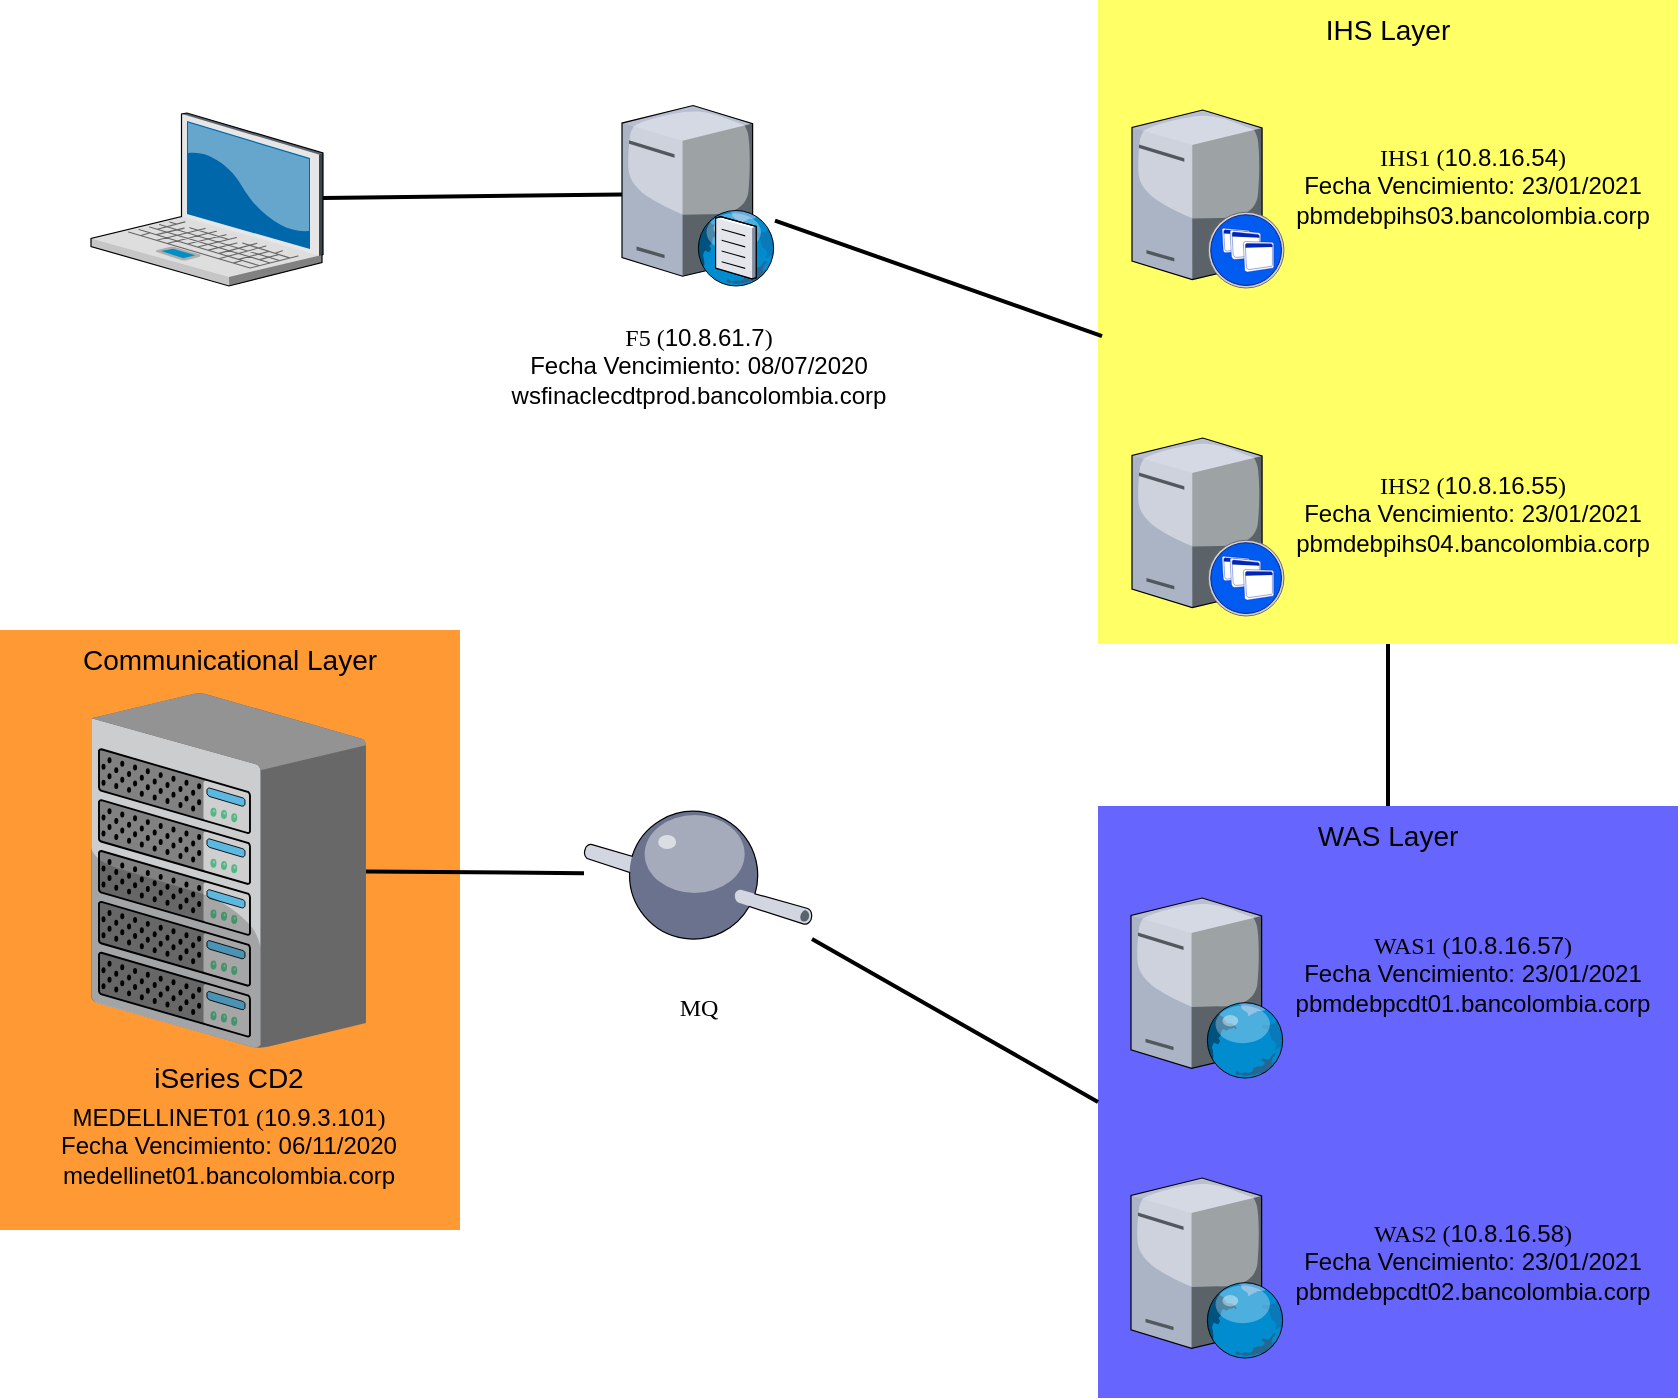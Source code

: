 <mxfile version="10.7.1" type="github"><diagram name="Page-1" id="e3a06f82-3646-2815-327d-82caf3d4e204"><mxGraphModel dx="1080" dy="484" grid="1" gridSize="10" guides="1" tooltips="1" connect="1" arrows="1" fold="1" page="1" pageScale="1.5" pageWidth="1169" pageHeight="826" background="none" math="0" shadow="0"><root><mxCell id="0" style=";html=1;"/><mxCell id="1" style=";html=1;" parent="0"/><mxCell id="UGuhCJuKFUc0XKI-UT0f-1" value="Communicational Layer&lt;br&gt;" style="whiteSpace=wrap;html=1;fillColor=#FF9933;fontSize=14;strokeColor=none;verticalAlign=top;" parent="1" vertex="1"><mxGeometry x="71" y="416" width="230" height="300" as="geometry"/></mxCell><mxCell id="CNe0xP8BEubPnk2KXXH0-17" value="WAS Layer&lt;br&gt;" style="whiteSpace=wrap;html=1;fillColor=#6666FF;fontSize=14;strokeColor=none;verticalAlign=top;" parent="1" vertex="1"><mxGeometry x="620" y="504" width="290" height="296" as="geometry"/></mxCell><mxCell id="6a7d8f32e03d9370-59" value="IHS Layer&lt;br&gt;" style="whiteSpace=wrap;html=1;fillColor=#FFFF66;fontSize=14;strokeColor=none;verticalAlign=top;" parent="1" vertex="1"><mxGeometry x="620" y="101" width="290" height="322" as="geometry"/></mxCell><mxCell id="6a7d8f32e03d9370-36" style="edgeStyle=none;rounded=0;html=1;startSize=10;endSize=10;jettySize=auto;orthogonalLoop=1;fontSize=14;endArrow=none;endFill=0;strokeWidth=2;" parent="1" source="6a7d8f32e03d9370-1" target="CNe0xP8BEubPnk2KXXH0-12" edge="1"><mxGeometry relative="1" as="geometry"><mxPoint x="382" y="200.544" as="targetPoint"/></mxGeometry></mxCell><mxCell id="6a7d8f32e03d9370-1" value="" style="verticalLabelPosition=bottom;aspect=fixed;html=1;verticalAlign=top;strokeColor=none;shape=mxgraph.citrix.laptop_2;fillColor=#66B2FF;gradientColor=#0066CC;fontSize=14;" parent="1" vertex="1"><mxGeometry x="116.5" y="157.5" width="116" height="86.5" as="geometry"/></mxCell><mxCell id="6a7d8f32e03d9370-11" value="" style="verticalLabelPosition=bottom;aspect=fixed;html=1;verticalAlign=top;strokeColor=none;shape=mxgraph.citrix.xenapp_server;fillColor=#66B2FF;gradientColor=#0066CC;fontSize=14;" parent="1" vertex="1"><mxGeometry x="637.0" y="320" width="76" height="89" as="geometry"/></mxCell><mxCell id="6a7d8f32e03d9370-12" value="" style="verticalLabelPosition=bottom;aspect=fixed;html=1;verticalAlign=top;strokeColor=none;shape=mxgraph.citrix.xenapp_server;fillColor=#66B2FF;gradientColor=#0066CC;fontSize=14;" parent="1" vertex="1"><mxGeometry x="637.0" y="156" width="76" height="89" as="geometry"/></mxCell><mxCell id="6a7d8f32e03d9370-16" value="iSeries CD2&lt;br&gt;&lt;br&gt;" style="verticalLabelPosition=bottom;aspect=fixed;html=1;verticalAlign=top;strokeColor=none;shape=mxgraph.citrix.chassis;fillColor=#66B2FF;gradientColor=#0066CC;fontSize=14;" parent="1" vertex="1"><mxGeometry x="116.5" y="447.5" width="137.5" height="177.5" as="geometry"/></mxCell><mxCell id="CNe0xP8BEubPnk2KXXH0-1" value="&lt;font face=&quot;Georgia&quot;&gt;F5 (&lt;/font&gt;&lt;span&gt;10.8.61.7&lt;/span&gt;&lt;font face=&quot;Georgia&quot;&gt;)&lt;br&gt;&lt;/font&gt;&lt;span&gt;Fecha Vencimiento: 08/07/2020&lt;br&gt;&lt;/span&gt;wsfinaclecdtprod.bancolombia.corp&lt;br&gt;&lt;br&gt;" style="text;html=1;strokeColor=none;fillColor=none;align=center;verticalAlign=middle;whiteSpace=wrap;rounded=0;" parent="1" vertex="1"><mxGeometry x="327.5" y="262" width="185" height="58" as="geometry"/></mxCell><mxCell id="CNe0xP8BEubPnk2KXXH0-7" style="edgeStyle=none;rounded=0;html=1;startSize=10;endSize=10;jettySize=auto;orthogonalLoop=1;fontSize=14;endArrow=none;endFill=0;strokeWidth=2;entryX=0.007;entryY=0.522;entryDx=0;entryDy=0;entryPerimeter=0;" parent="1" source="CNe0xP8BEubPnk2KXXH0-12" target="6a7d8f32e03d9370-59" edge="1"><mxGeometry relative="1" as="geometry"><mxPoint x="460" y="200" as="sourcePoint"/><mxPoint x="619" y="198" as="targetPoint"/></mxGeometry></mxCell><mxCell id="CNe0xP8BEubPnk2KXXH0-8" value="&lt;font face=&quot;Georgia&quot;&gt;IHS2 (&lt;/font&gt;&lt;span&gt;10.8.16.55&lt;/span&gt;&lt;font face=&quot;Georgia&quot;&gt;)&lt;br&gt;&lt;/font&gt;&lt;span&gt;Fecha Vencimiento:&amp;nbsp;&lt;/span&gt;&lt;span title=&quot;23/01/2021&quot;&gt;23/01/2021&lt;br&gt;&lt;/span&gt;pbmdebpihs04.bancolombia.corp&lt;br&gt;&lt;br&gt;" style="text;html=1;strokeColor=none;fillColor=none;align=center;verticalAlign=middle;whiteSpace=wrap;rounded=0;" parent="1" vertex="1"><mxGeometry x="715" y="335.5" width="185" height="58" as="geometry"/></mxCell><mxCell id="CNe0xP8BEubPnk2KXXH0-9" value="&lt;font face=&quot;Georgia&quot;&gt;IHS1 (&lt;/font&gt;10.8.16.54&lt;font face=&quot;Georgia&quot;&gt;)&lt;br&gt;&lt;/font&gt;&lt;span&gt;Fecha Vencimiento:&amp;nbsp;&lt;/span&gt;&lt;span title=&quot;23/01/2021&quot;&gt;23/01/2021&lt;br&gt;&lt;/span&gt;pbmdebpihs03.bancolombia.corp&lt;br&gt;&lt;br&gt;" style="text;html=1;strokeColor=none;fillColor=none;align=center;verticalAlign=middle;whiteSpace=wrap;rounded=0;" parent="1" vertex="1"><mxGeometry x="715" y="171.5" width="185" height="58" as="geometry"/></mxCell><mxCell id="CNe0xP8BEubPnk2KXXH0-12" value="" style="verticalLabelPosition=bottom;aspect=fixed;html=1;verticalAlign=top;strokeColor=none;align=center;outlineConnect=0;shape=mxgraph.citrix.dns_server;" parent="1" vertex="1"><mxGeometry x="382" y="151.5" width="76.5" height="92.5" as="geometry"/></mxCell><mxCell id="CNe0xP8BEubPnk2KXXH0-15" value="" style="verticalLabelPosition=bottom;aspect=fixed;html=1;verticalAlign=top;strokeColor=none;align=center;outlineConnect=0;shape=mxgraph.citrix.web_server;" parent="1" vertex="1"><mxGeometry x="636.5" y="690" width="76.5" height="90" as="geometry"/></mxCell><mxCell id="CNe0xP8BEubPnk2KXXH0-16" value="" style="verticalLabelPosition=bottom;aspect=fixed;html=1;verticalAlign=top;strokeColor=none;align=center;outlineConnect=0;shape=mxgraph.citrix.web_server;" parent="1" vertex="1"><mxGeometry x="636.5" y="550" width="76.5" height="90" as="geometry"/></mxCell><mxCell id="CNe0xP8BEubPnk2KXXH0-18" value="&lt;font face=&quot;Georgia&quot;&gt;WAS1 (&lt;/font&gt;10.8.16.57&lt;font face=&quot;Georgia&quot;&gt;)&lt;br&gt;&lt;/font&gt;&lt;span&gt;Fecha Vencimiento:&amp;nbsp;&lt;/span&gt;&lt;span title=&quot;23/01/2021&quot;&gt;23/01/2021&lt;br&gt;&lt;/span&gt;pbmdebpcdt01.bancolombia.corp&lt;br&gt;&lt;br&gt;" style="text;html=1;strokeColor=none;fillColor=none;align=center;verticalAlign=middle;whiteSpace=wrap;rounded=0;" parent="1" vertex="1"><mxGeometry x="715" y="566" width="185" height="58" as="geometry"/></mxCell><mxCell id="CNe0xP8BEubPnk2KXXH0-19" value="&lt;font face=&quot;Georgia&quot;&gt;WAS2 (&lt;/font&gt;10.8.16.58&lt;font face=&quot;Georgia&quot;&gt;)&lt;br&gt;&lt;/font&gt;&lt;span&gt;Fecha Vencimiento:&amp;nbsp;&lt;/span&gt;&lt;span title=&quot;23/01/2021&quot;&gt;23/01/2021&lt;br&gt;&lt;/span&gt;pbmdebpcdt02.bancolombia.corp&lt;br&gt;&lt;br&gt;" style="text;html=1;strokeColor=none;fillColor=none;align=center;verticalAlign=middle;whiteSpace=wrap;rounded=0;" parent="1" vertex="1"><mxGeometry x="715" y="710" width="185" height="58" as="geometry"/></mxCell><mxCell id="CNe0xP8BEubPnk2KXXH0-20" style="edgeStyle=none;rounded=0;html=1;startSize=10;endSize=10;jettySize=auto;orthogonalLoop=1;fontSize=14;endArrow=none;endFill=0;strokeWidth=2;entryX=0.5;entryY=0;entryDx=0;entryDy=0;exitX=0.5;exitY=1;exitDx=0;exitDy=0;" parent="1" source="6a7d8f32e03d9370-59" target="CNe0xP8BEubPnk2KXXH0-17" edge="1"><mxGeometry relative="1" as="geometry"><mxPoint x="911" y="278" as="sourcePoint"/><mxPoint x="1082.5" y="507.5" as="targetPoint"/></mxGeometry></mxCell><mxCell id="CNe0xP8BEubPnk2KXXH0-23" value="" style="verticalLabelPosition=bottom;aspect=fixed;html=1;verticalAlign=top;strokeColor=none;align=center;outlineConnect=0;shape=mxgraph.citrix.middleware;fillColor=#FFFF66;" parent="1" vertex="1"><mxGeometry x="363" y="504" width="114" height="68" as="geometry"/></mxCell><mxCell id="CNe0xP8BEubPnk2KXXH0-24" style="edgeStyle=none;rounded=0;html=1;startSize=10;endSize=10;jettySize=auto;orthogonalLoop=1;fontSize=14;endArrow=none;endFill=0;strokeWidth=2;entryX=0;entryY=0.5;entryDx=0;entryDy=0;" parent="1" source="CNe0xP8BEubPnk2KXXH0-23" target="CNe0xP8BEubPnk2KXXH0-17" edge="1"><mxGeometry relative="1" as="geometry"><mxPoint x="468.5" y="221.258" as="sourcePoint"/><mxPoint x="632" y="279" as="targetPoint"/><Array as="points"/></mxGeometry></mxCell><mxCell id="CNe0xP8BEubPnk2KXXH0-26" style="edgeStyle=none;rounded=0;html=1;startSize=10;endSize=10;jettySize=auto;orthogonalLoop=1;fontSize=14;endArrow=none;endFill=0;strokeWidth=2;" parent="1" source="6a7d8f32e03d9370-16" target="CNe0xP8BEubPnk2KXXH0-23" edge="1"><mxGeometry relative="1" as="geometry"><mxPoint x="373" y="523.401" as="sourcePoint"/><mxPoint x="370.674" y="420" as="targetPoint"/><Array as="points"/></mxGeometry></mxCell><mxCell id="N9Vtd4yO5irgZ91Z3P59-2" value="&lt;font face=&quot;Georgia&quot;&gt;MQ&lt;br&gt;&lt;/font&gt;&lt;br&gt;&lt;br&gt;" style="text;html=1;strokeColor=none;fillColor=none;align=center;verticalAlign=middle;whiteSpace=wrap;rounded=0;" parent="1" vertex="1"><mxGeometry x="327.5" y="590" width="185" height="58" as="geometry"/></mxCell><mxCell id="W_Arcj0xMVkO27KUNz0p-1" value="MEDELLINET01&lt;font face=&quot;Georgia&quot;&gt;&amp;nbsp;(&lt;/font&gt;10.9.3.101&lt;font face=&quot;Georgia&quot;&gt;)&lt;br&gt;&lt;/font&gt;&lt;span&gt;Fecha Vencimiento:&amp;nbsp;&lt;/span&gt;&lt;span title=&quot;06/11/2020&quot;&gt;06/11/2020&lt;br&gt;&lt;/span&gt;medellinet01.bancolombia.corp&lt;br&gt;&lt;br&gt;" style="text;html=1;strokeColor=none;fillColor=none;align=center;verticalAlign=middle;whiteSpace=wrap;rounded=0;" parent="1" vertex="1"><mxGeometry x="93" y="652" width="185" height="58" as="geometry"/></mxCell></root></mxGraphModel></diagram><diagram id="Sqj_DBnn_NzMRpHVmiJd" name="Page-3"><mxGraphModel dx="1080" dy="484" grid="1" gridSize="10" guides="1" tooltips="1" connect="1" arrows="1" fold="1" page="1" pageScale="1" pageWidth="827" pageHeight="1169" math="0" shadow="0"><root><mxCell id="QNyCLAH6cVCEmmCAIS0y-0"/><mxCell id="QNyCLAH6cVCEmmCAIS0y-1" parent="QNyCLAH6cVCEmmCAIS0y-0"/><mxCell id="NQhMACHoFFXjQ03mT1rf-0" value="Communicational Layer&lt;br&gt;" style="whiteSpace=wrap;html=1;fillColor=#FF9933;fontSize=14;strokeColor=none;verticalAlign=top;" parent="QNyCLAH6cVCEmmCAIS0y-1" vertex="1"><mxGeometry x="71" y="416" width="230" height="300" as="geometry"/></mxCell><mxCell id="NQhMACHoFFXjQ03mT1rf-1" value="WAS Layer&lt;br&gt;" style="whiteSpace=wrap;html=1;fillColor=#6666FF;fontSize=14;strokeColor=none;verticalAlign=top;" parent="QNyCLAH6cVCEmmCAIS0y-1" vertex="1"><mxGeometry x="620" y="504" width="290" height="296" as="geometry"/></mxCell><mxCell id="NQhMACHoFFXjQ03mT1rf-2" value="IHS Layer&lt;br&gt;" style="whiteSpace=wrap;html=1;fillColor=#FFFF66;fontSize=14;strokeColor=none;verticalAlign=top;" parent="QNyCLAH6cVCEmmCAIS0y-1" vertex="1"><mxGeometry x="620" y="101" width="290" height="322" as="geometry"/></mxCell><mxCell id="NQhMACHoFFXjQ03mT1rf-3" style="edgeStyle=none;rounded=0;html=1;startSize=10;endSize=10;jettySize=auto;orthogonalLoop=1;fontSize=14;endArrow=none;endFill=0;strokeWidth=2;" parent="QNyCLAH6cVCEmmCAIS0y-1" source="NQhMACHoFFXjQ03mT1rf-4" target="NQhMACHoFFXjQ03mT1rf-12" edge="1"><mxGeometry relative="1" as="geometry"><mxPoint x="382" y="200.544" as="targetPoint"/></mxGeometry></mxCell><mxCell id="NQhMACHoFFXjQ03mT1rf-4" value="" style="verticalLabelPosition=bottom;aspect=fixed;html=1;verticalAlign=top;strokeColor=none;shape=mxgraph.citrix.laptop_2;fillColor=#66B2FF;gradientColor=#0066CC;fontSize=14;" parent="QNyCLAH6cVCEmmCAIS0y-1" vertex="1"><mxGeometry x="116.5" y="157.5" width="116" height="86.5" as="geometry"/></mxCell><mxCell id="NQhMACHoFFXjQ03mT1rf-5" value="" style="verticalLabelPosition=bottom;aspect=fixed;html=1;verticalAlign=top;strokeColor=none;shape=mxgraph.citrix.xenapp_server;fillColor=#66B2FF;gradientColor=#0066CC;fontSize=14;" parent="QNyCLAH6cVCEmmCAIS0y-1" vertex="1"><mxGeometry x="637.0" y="320" width="76" height="89" as="geometry"/></mxCell><mxCell id="NQhMACHoFFXjQ03mT1rf-6" value="" style="verticalLabelPosition=bottom;aspect=fixed;html=1;verticalAlign=top;strokeColor=none;shape=mxgraph.citrix.xenapp_server;fillColor=#66B2FF;gradientColor=#0066CC;fontSize=14;" parent="QNyCLAH6cVCEmmCAIS0y-1" vertex="1"><mxGeometry x="637.0" y="156" width="76" height="89" as="geometry"/></mxCell><mxCell id="NQhMACHoFFXjQ03mT1rf-7" value="iSeries CD2&lt;br&gt;&lt;br&gt;" style="verticalLabelPosition=bottom;aspect=fixed;html=1;verticalAlign=top;strokeColor=none;shape=mxgraph.citrix.chassis;fillColor=#66B2FF;gradientColor=#0066CC;fontSize=14;" parent="QNyCLAH6cVCEmmCAIS0y-1" vertex="1"><mxGeometry x="116.5" y="447.5" width="137.5" height="177.5" as="geometry"/></mxCell><mxCell id="NQhMACHoFFXjQ03mT1rf-8" value="&lt;font face=&quot;Georgia&quot;&gt;FIT&lt;br&gt;F5 (&lt;/font&gt;10.8.74.44&lt;font face=&quot;Georgia&quot;&gt;)&lt;br&gt;&lt;/font&gt;&lt;span&gt;Fecha Vencimiento:&amp;nbsp;&lt;/span&gt;&lt;span title=&quot;27/06/2020&quot;&gt;27/06/2020&lt;br&gt;&lt;/span&gt;wsfinaclecdtfit.bancolombia.corp&lt;span&gt;&lt;br&gt;&lt;/span&gt;&lt;br&gt;&lt;font face=&quot;Georgia&quot;&gt;Performance&lt;br&gt;F5 (&lt;/font&gt;10.8.74.41&lt;font face=&quot;Georgia&quot;&gt;)&lt;br&gt;&lt;/font&gt;Fecha Vencimiento:&amp;nbsp;&lt;span title=&quot;08/07/2020&quot;&gt;08/07/2020&lt;br&gt;&lt;/span&gt;wsfinaclecdtperf.bancolombia.corp&lt;br&gt;&lt;br&gt;" style="text;html=1;strokeColor=none;fillColor=none;align=center;verticalAlign=middle;whiteSpace=wrap;rounded=0;" parent="QNyCLAH6cVCEmmCAIS0y-1" vertex="1"><mxGeometry x="321" y="292" width="185" height="56" as="geometry"/></mxCell><mxCell id="NQhMACHoFFXjQ03mT1rf-9" style="edgeStyle=none;rounded=0;html=1;startSize=10;endSize=10;jettySize=auto;orthogonalLoop=1;fontSize=14;endArrow=none;endFill=0;strokeWidth=2;entryX=0.007;entryY=0.522;entryDx=0;entryDy=0;entryPerimeter=0;" parent="QNyCLAH6cVCEmmCAIS0y-1" source="NQhMACHoFFXjQ03mT1rf-12" target="NQhMACHoFFXjQ03mT1rf-2" edge="1"><mxGeometry relative="1" as="geometry"><mxPoint x="460" y="200" as="sourcePoint"/><mxPoint x="619" y="198" as="targetPoint"/></mxGeometry></mxCell><mxCell id="NQhMACHoFFXjQ03mT1rf-10" value="&lt;font face=&quot;Georgia&quot;&gt;&lt;br&gt;&lt;br&gt;FIT&lt;/font&gt;&lt;br&gt;&lt;font face=&quot;Georgia&quot;&gt;IHS2 (&lt;/font&gt;10.8.73.154&lt;font face=&quot;Georgia&quot;&gt;)&lt;br&gt;&lt;/font&gt;Fecha Vencimiento:&amp;nbsp;&lt;span title=&quot;02/10/2020&quot;&gt;02/10/2020&lt;br&gt;&lt;/span&gt;pbmdebqcdt20.bancolombia.corp&lt;br&gt;&lt;font face=&quot;Georgia&quot;&gt;&lt;br&gt;Performance&lt;br&gt;IHS2 (&lt;/font&gt;10.8.73.132&lt;font face=&quot;Georgia&quot;&gt;)&lt;br&gt;&lt;/font&gt;Fecha Vencimiento:&amp;nbsp;&lt;span title=&quot;03/02/2021&quot;&gt;03/02/2021&lt;br&gt;&lt;/span&gt;pbmdebqcdt02.AmbientesBC.lab&lt;br&gt;" style="text;html=1;strokeColor=none;fillColor=none;align=center;verticalAlign=middle;whiteSpace=wrap;rounded=0;" parent="QNyCLAH6cVCEmmCAIS0y-1" vertex="1"><mxGeometry x="715" y="310" width="185" height="60" as="geometry"/></mxCell><mxCell id="NQhMACHoFFXjQ03mT1rf-11" value="&lt;font face=&quot;Georgia&quot;&gt;&lt;br&gt;&lt;br&gt;&lt;/font&gt;&lt;font face=&quot;Georgia&quot;&gt;FIT&lt;br&gt;IHS1 (&lt;/font&gt;10.8.73.153&lt;font face=&quot;Georgia&quot;&gt;)&lt;br&gt;&lt;/font&gt;Fecha Vencimiento:&amp;nbsp;&lt;span title=&quot;29/07/2020&quot;&gt;29/07/2020&lt;br&gt;&lt;/span&gt;pbmdebqcdt19.bancolombia.corp&lt;br&gt;&lt;font face=&quot;Georgia&quot;&gt;&lt;br&gt;Performance&lt;br&gt;IHS1 (&lt;/font&gt;10.8.73.133&lt;font face=&quot;Georgia&quot;&gt;)&lt;br&gt;&lt;/font&gt;&lt;span&gt;Fecha Vencimiento:&amp;nbsp;&lt;/span&gt;&lt;span title=&quot;03/02/2021&quot;&gt;03/02/2021&lt;br&gt;&lt;/span&gt;pbmdebqcdt01.AmbientesBC.lab&lt;br&gt;&lt;br&gt;" style="text;html=1;strokeColor=none;fillColor=none;align=center;verticalAlign=middle;whiteSpace=wrap;rounded=0;" parent="QNyCLAH6cVCEmmCAIS0y-1" vertex="1"><mxGeometry x="715" y="160" width="185" height="56" as="geometry"/></mxCell><mxCell id="NQhMACHoFFXjQ03mT1rf-12" value="" style="verticalLabelPosition=bottom;aspect=fixed;html=1;verticalAlign=top;strokeColor=none;align=center;outlineConnect=0;shape=mxgraph.citrix.dns_server;" parent="QNyCLAH6cVCEmmCAIS0y-1" vertex="1"><mxGeometry x="382" y="151.5" width="76.5" height="92.5" as="geometry"/></mxCell><mxCell id="NQhMACHoFFXjQ03mT1rf-13" value="" style="verticalLabelPosition=bottom;aspect=fixed;html=1;verticalAlign=top;strokeColor=none;align=center;outlineConnect=0;shape=mxgraph.citrix.web_server;" parent="QNyCLAH6cVCEmmCAIS0y-1" vertex="1"><mxGeometry x="636.5" y="690" width="76.5" height="90" as="geometry"/></mxCell><mxCell id="NQhMACHoFFXjQ03mT1rf-14" value="" style="verticalLabelPosition=bottom;aspect=fixed;html=1;verticalAlign=top;strokeColor=none;align=center;outlineConnect=0;shape=mxgraph.citrix.web_server;" parent="QNyCLAH6cVCEmmCAIS0y-1" vertex="1"><mxGeometry x="636.5" y="550" width="76.5" height="90" as="geometry"/></mxCell><mxCell id="NQhMACHoFFXjQ03mT1rf-15" value="&lt;font face=&quot;Georgia&quot;&gt;FIT&lt;br&gt;WAS1 (&lt;/font&gt;10.8.73.142&lt;font face=&quot;Georgia&quot;&gt;)&lt;br&gt;&lt;/font&gt;&lt;span&gt;Fecha Vencimiento:&amp;nbsp;&lt;/span&gt;&lt;span title=&quot;20/01/2021&quot;&gt;20/01/2021&lt;br&gt;pbmdebqcdt11.AmbientesBC.lab&lt;br&gt;&lt;/span&gt;&lt;br&gt;&lt;font face=&quot;Georgia&quot;&gt;Performance&lt;br&gt;WAS1 (&lt;/font&gt;10.8.73.88&lt;font face=&quot;Georgia&quot;&gt;)&lt;br&gt;&lt;/font&gt;Fecha Vencimiento:&amp;nbsp;&lt;span title=&quot;03/02/2021&quot;&gt;03/02/2021&lt;br&gt;&lt;/span&gt;pbmdebqfin41.AmbientesBC.lab&lt;br&gt;&lt;br&gt;" style="text;html=1;strokeColor=none;fillColor=none;align=center;verticalAlign=middle;whiteSpace=wrap;rounded=0;" parent="QNyCLAH6cVCEmmCAIS0y-1" vertex="1"><mxGeometry x="715" y="566" width="185" height="58" as="geometry"/></mxCell><mxCell id="NQhMACHoFFXjQ03mT1rf-16" value="&lt;font face=&quot;Georgia&quot;&gt;FIT&lt;br&gt;WAS2 (&lt;/font&gt;10.8.73.143&lt;font face=&quot;Georgia&quot;&gt;)&lt;br&gt;&lt;/font&gt;&lt;span&gt;Fecha Vencimiento:&amp;nbsp;&lt;/span&gt;&lt;span title=&quot;20/01/2021&quot;&gt;20/01/2021&lt;br&gt;pbmdebqcdt12.AmbientesBC.lab&lt;br&gt;&lt;/span&gt;&lt;br&gt;&lt;font face=&quot;Georgia&quot;&gt;Performance&lt;br&gt;WAS2 (&lt;/font&gt;10.8.73.89&lt;font face=&quot;Georgia&quot;&gt;)&lt;br&gt;&lt;/font&gt;Fecha Vencimiento:&amp;nbsp;&lt;span title=&quot;03/02/2021&quot;&gt;03/02/2021&lt;br&gt;&lt;/span&gt;pbmdebqfin42.AmbientesBC.lab&lt;br&gt;" style="text;html=1;strokeColor=none;fillColor=none;align=center;verticalAlign=middle;whiteSpace=wrap;rounded=0;" parent="QNyCLAH6cVCEmmCAIS0y-1" vertex="1"><mxGeometry x="715" y="706" width="185" height="58" as="geometry"/></mxCell><mxCell id="NQhMACHoFFXjQ03mT1rf-17" style="edgeStyle=none;rounded=0;html=1;startSize=10;endSize=10;jettySize=auto;orthogonalLoop=1;fontSize=14;endArrow=none;endFill=0;strokeWidth=2;entryX=0.5;entryY=0;entryDx=0;entryDy=0;exitX=0.5;exitY=1;exitDx=0;exitDy=0;" parent="QNyCLAH6cVCEmmCAIS0y-1" source="NQhMACHoFFXjQ03mT1rf-2" target="NQhMACHoFFXjQ03mT1rf-1" edge="1"><mxGeometry relative="1" as="geometry"><mxPoint x="911" y="278" as="sourcePoint"/><mxPoint x="1082.5" y="507.5" as="targetPoint"/></mxGeometry></mxCell><mxCell id="NQhMACHoFFXjQ03mT1rf-18" value="" style="verticalLabelPosition=bottom;aspect=fixed;html=1;verticalAlign=top;strokeColor=none;align=center;outlineConnect=0;shape=mxgraph.citrix.middleware;fillColor=#FFFF66;" parent="QNyCLAH6cVCEmmCAIS0y-1" vertex="1"><mxGeometry x="363" y="504" width="114" height="68" as="geometry"/></mxCell><mxCell id="NQhMACHoFFXjQ03mT1rf-19" style="edgeStyle=none;rounded=0;html=1;startSize=10;endSize=10;jettySize=auto;orthogonalLoop=1;fontSize=14;endArrow=none;endFill=0;strokeWidth=2;entryX=0;entryY=0.5;entryDx=0;entryDy=0;" parent="QNyCLAH6cVCEmmCAIS0y-1" source="NQhMACHoFFXjQ03mT1rf-18" target="NQhMACHoFFXjQ03mT1rf-1" edge="1"><mxGeometry relative="1" as="geometry"><mxPoint x="468.5" y="221.258" as="sourcePoint"/><mxPoint x="632" y="279" as="targetPoint"/><Array as="points"/></mxGeometry></mxCell><mxCell id="NQhMACHoFFXjQ03mT1rf-21" style="edgeStyle=none;rounded=0;html=1;startSize=10;endSize=10;jettySize=auto;orthogonalLoop=1;fontSize=14;endArrow=none;endFill=0;strokeWidth=2;" parent="QNyCLAH6cVCEmmCAIS0y-1" source="NQhMACHoFFXjQ03mT1rf-7" target="NQhMACHoFFXjQ03mT1rf-18" edge="1"><mxGeometry relative="1" as="geometry"><mxPoint x="373" y="523.401" as="sourcePoint"/><mxPoint x="374.693" y="405.5" as="targetPoint"/><Array as="points"/></mxGeometry></mxCell><mxCell id="41Bs89QD0TYCNGcKQUOG-0" value="&lt;font face=&quot;Georgia&quot;&gt;MQ&lt;/font&gt;&lt;br&gt;" style="text;html=1;strokeColor=none;fillColor=none;align=center;verticalAlign=middle;whiteSpace=wrap;rounded=0;" parent="QNyCLAH6cVCEmmCAIS0y-1" vertex="1"><mxGeometry x="328" y="582" width="185" height="58" as="geometry"/></mxCell><mxCell id="M12idy7Ofq31YVTLWfCX-0" value="CALIDADET01&lt;font face=&quot;Georgia&quot;&gt;&amp;nbsp;(&lt;/font&gt;10.9.2.221&lt;font face=&quot;Georgia&quot;&gt;)&lt;br&gt;&lt;/font&gt;&lt;span&gt;Fecha Vencimiento:&amp;nbsp;&lt;/span&gt;&lt;span title=&quot;08/10/2020&quot;&gt;08/10/2020&lt;br&gt;&lt;/span&gt;Calidadet01.bancolombia.corp&lt;br&gt;&lt;br&gt;" style="text;html=1;strokeColor=none;fillColor=none;align=center;verticalAlign=middle;whiteSpace=wrap;rounded=0;" parent="QNyCLAH6cVCEmmCAIS0y-1" vertex="1"><mxGeometry x="93" y="652" width="185" height="58" as="geometry"/></mxCell></root></mxGraphModel></diagram><diagram id="FgyxJXaUiBbJaNT24FNl" name="Page-2"><mxGraphModel dx="1080" dy="484" grid="1" gridSize="10" guides="1" tooltips="1" connect="1" arrows="1" fold="1" page="1" pageScale="1" pageWidth="827" pageHeight="1169" math="0" shadow="0"><root><mxCell id="e0sFzIKtMw_jxKbmF8B8-0"/><mxCell id="e0sFzIKtMw_jxKbmF8B8-1" parent="e0sFzIKtMw_jxKbmF8B8-0"/><mxCell id="R1vUWtwM-PXDhW5MOCZl-0" value="WAS Layer&lt;br&gt;" style="whiteSpace=wrap;html=1;fillColor=#6666FF;fontSize=14;strokeColor=none;verticalAlign=top;" parent="e0sFzIKtMw_jxKbmF8B8-1" vertex="1"><mxGeometry x="268" y="356" width="290" height="296" as="geometry"/></mxCell><mxCell id="jwZDYSXsvzB-70zivpJt-0" value="" style="verticalLabelPosition=bottom;aspect=fixed;html=1;verticalAlign=top;strokeColor=none;align=center;outlineConnect=0;shape=mxgraph.citrix.web_server;" parent="e0sFzIKtMw_jxKbmF8B8-1" vertex="1"><mxGeometry x="375" y="440" width="76.5" height="90" as="geometry"/></mxCell><mxCell id="numgqjSvbOCI1cTjBA-k-0" value="&lt;font face=&quot;Georgia&quot;&gt;WAS (&lt;/font&gt;10.8.80.174&lt;font face=&quot;Georgia&quot;&gt;)&lt;br&gt;&lt;/font&gt;&lt;span&gt;Fecha Vencimiento:&amp;nbsp;&lt;/span&gt;&lt;span title=&quot;20/08/2020&quot;&gt;20/08/2020&lt;br&gt;&lt;/span&gt;pbmdebdfin10.bancolombia.corp&lt;br&gt;&lt;br&gt;" style="text;html=1;strokeColor=none;fillColor=none;align=center;verticalAlign=middle;whiteSpace=wrap;rounded=0;" parent="e0sFzIKtMw_jxKbmF8B8-1" vertex="1"><mxGeometry x="320.5" y="555" width="185" height="58" as="geometry"/></mxCell><mxCell id="i6qx4y63JZ0Y8HoOC2BY-0" value="" style="verticalLabelPosition=bottom;aspect=fixed;html=1;verticalAlign=top;strokeColor=none;align=center;outlineConnect=0;shape=mxgraph.citrix.middleware;fillColor=#FFFF66;" parent="e0sFzIKtMw_jxKbmF8B8-1" vertex="1"><mxGeometry x="60" y="372" width="114" height="68" as="geometry"/></mxCell><mxCell id="u8pDytJZAJi4dtep2L5Z-0" value="&lt;font face=&quot;Georgia&quot;&gt;MQ8&lt;br&gt;&lt;/font&gt;&lt;br&gt;&lt;br&gt;" style="text;html=1;strokeColor=none;fillColor=none;align=center;verticalAlign=middle;whiteSpace=wrap;rounded=0;" parent="e0sFzIKtMw_jxKbmF8B8-1" vertex="1"><mxGeometry x="24.5" y="456" width="185" height="58" as="geometry"/></mxCell><mxCell id="WhkMLxhYf2V3oSIdZIYH-0" style="edgeStyle=none;rounded=0;html=1;startSize=10;endSize=10;jettySize=auto;orthogonalLoop=1;fontSize=14;endArrow=none;endFill=0;strokeWidth=2;entryX=0;entryY=0.5;entryDx=0;entryDy=0;" parent="e0sFzIKtMw_jxKbmF8B8-1" source="i6qx4y63JZ0Y8HoOC2BY-0" target="R1vUWtwM-PXDhW5MOCZl-0" edge="1"><mxGeometry relative="1" as="geometry"><mxPoint x="477" y="570.49" as="sourcePoint"/><mxPoint x="620" y="652" as="targetPoint"/><Array as="points"/></mxGeometry></mxCell></root></mxGraphModel></diagram></mxfile>